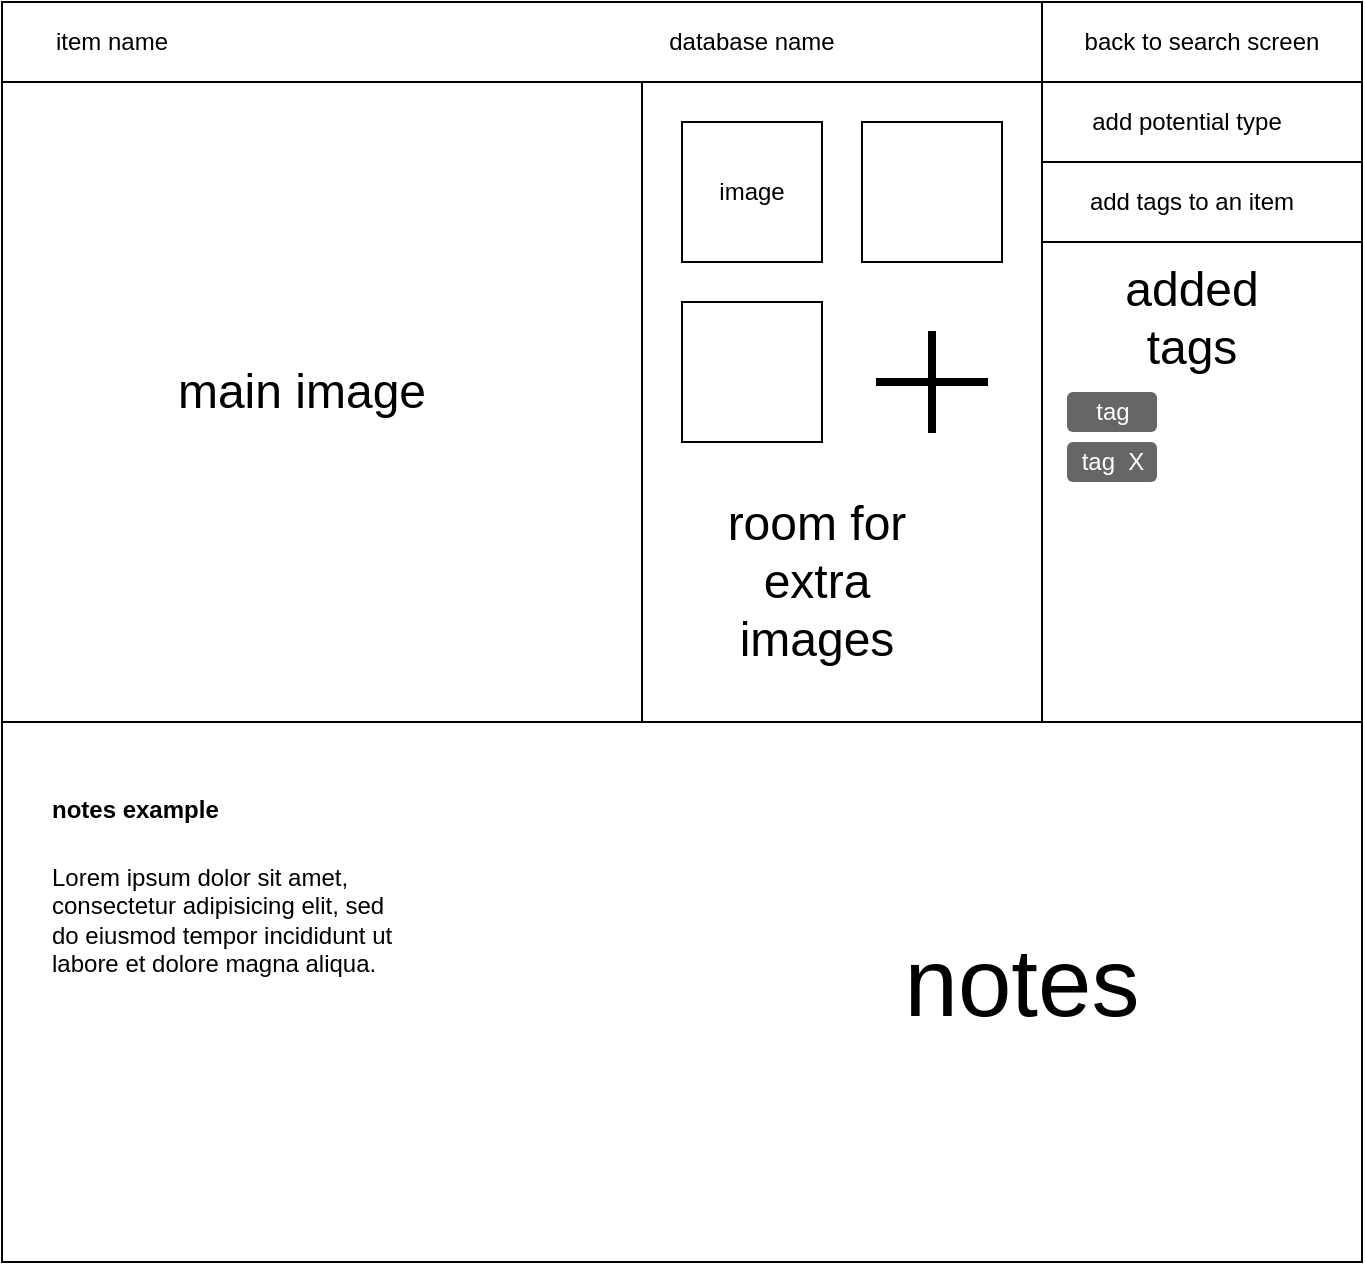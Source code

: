 <mxfile version="11.3.1" type="github" pages="1"><diagram id="P8woWia77Vzju5IPhVWk" name="Page-1"><mxGraphModel dx="928" dy="600" grid="1" gridSize="10" guides="1" tooltips="1" connect="1" arrows="1" fold="1" page="1" pageScale="1" pageWidth="850" pageHeight="1100" math="0" shadow="0"><root><mxCell id="0"/><mxCell id="1" parent="0"/><mxCell id="tM5znT3bT4aexkzBI2gH-1" value="" style="rounded=0;whiteSpace=wrap;html=1;" parent="1" vertex="1"><mxGeometry x="80" y="80" width="320" height="320" as="geometry"/></mxCell><mxCell id="tM5znT3bT4aexkzBI2gH-2" value="" style="rounded=0;whiteSpace=wrap;html=1;" parent="1" vertex="1"><mxGeometry x="400" y="80" width="200" height="320" as="geometry"/></mxCell><mxCell id="tM5znT3bT4aexkzBI2gH-3" value="" style="rounded=0;whiteSpace=wrap;html=1;" parent="1" vertex="1"><mxGeometry x="80" y="40" width="520" height="40" as="geometry"/></mxCell><mxCell id="tM5znT3bT4aexkzBI2gH-5" value="" style="rounded=0;whiteSpace=wrap;html=1;" parent="1" vertex="1"><mxGeometry x="600" y="160" width="160" height="240" as="geometry"/></mxCell><mxCell id="tM5znT3bT4aexkzBI2gH-6" value="&lt;font style=&quot;font-size: 24px&quot;&gt;main image&lt;/font&gt;" style="text;html=1;strokeColor=none;fillColor=none;align=center;verticalAlign=middle;whiteSpace=wrap;rounded=0;" parent="1" vertex="1"><mxGeometry x="120" y="140" width="220" height="190" as="geometry"/></mxCell><mxCell id="tM5znT3bT4aexkzBI2gH-8" value="" style="whiteSpace=wrap;html=1;aspect=fixed;" parent="1" vertex="1"><mxGeometry x="420" y="100" width="70" height="70" as="geometry"/></mxCell><mxCell id="tM5znT3bT4aexkzBI2gH-9" value="" style="whiteSpace=wrap;html=1;aspect=fixed;" parent="1" vertex="1"><mxGeometry x="420" y="190" width="70" height="70" as="geometry"/></mxCell><mxCell id="tM5znT3bT4aexkzBI2gH-10" value="" style="whiteSpace=wrap;html=1;aspect=fixed;" parent="1" vertex="1"><mxGeometry x="510" y="100" width="70" height="70" as="geometry"/></mxCell><mxCell id="tM5znT3bT4aexkzBI2gH-11" value="image" style="text;html=1;strokeColor=none;fillColor=none;align=center;verticalAlign=middle;whiteSpace=wrap;rounded=0;" parent="1" vertex="1"><mxGeometry x="435" y="125" width="40" height="20" as="geometry"/></mxCell><mxCell id="tM5znT3bT4aexkzBI2gH-13" value="&lt;font style=&quot;font-size: 24px&quot;&gt;room for extra images&lt;/font&gt;" style="text;html=1;strokeColor=none;fillColor=none;align=center;verticalAlign=middle;whiteSpace=wrap;rounded=0;" parent="1" vertex="1"><mxGeometry x="430" y="290" width="115" height="80" as="geometry"/></mxCell><mxCell id="tM5znT3bT4aexkzBI2gH-14" value="" style="rounded=0;whiteSpace=wrap;html=1;" parent="1" vertex="1"><mxGeometry x="80" y="400" width="680" height="270" as="geometry"/></mxCell><mxCell id="tM5znT3bT4aexkzBI2gH-17" value="&lt;font style=&quot;font-size: 24px&quot;&gt;added tags&lt;/font&gt;" style="text;html=1;strokeColor=none;fillColor=none;align=center;verticalAlign=middle;whiteSpace=wrap;rounded=0;" parent="1" vertex="1"><mxGeometry x="635" y="170" width="80" height="55" as="geometry"/></mxCell><mxCell id="tM5znT3bT4aexkzBI2gH-18" value="&lt;font style=&quot;font-size: 48px&quot;&gt;notes&lt;/font&gt;" style="text;html=1;strokeColor=none;fillColor=none;align=center;verticalAlign=middle;whiteSpace=wrap;rounded=0;" parent="1" vertex="1"><mxGeometry x="490" y="460" width="200" height="140" as="geometry"/></mxCell><mxCell id="tM5znT3bT4aexkzBI2gH-19" value="" style="rounded=0;whiteSpace=wrap;html=1;" parent="1" vertex="1"><mxGeometry x="600" y="40" width="160" height="40" as="geometry"/></mxCell><mxCell id="tM5znT3bT4aexkzBI2gH-20" value="back to search screen" style="text;html=1;strokeColor=none;fillColor=none;align=center;verticalAlign=middle;whiteSpace=wrap;rounded=0;" parent="1" vertex="1"><mxGeometry x="610" y="50" width="140" height="20" as="geometry"/></mxCell><mxCell id="tM5znT3bT4aexkzBI2gH-22" value="database name" style="text;html=1;strokeColor=none;fillColor=none;align=center;verticalAlign=middle;whiteSpace=wrap;rounded=0;" parent="1" vertex="1"><mxGeometry x="400" y="50" width="110" height="20" as="geometry"/></mxCell><mxCell id="tM5znT3bT4aexkzBI2gH-23" value="" style="rounded=0;whiteSpace=wrap;html=1;" parent="1" vertex="1"><mxGeometry x="600" y="120" width="160" height="40" as="geometry"/></mxCell><mxCell id="tM5znT3bT4aexkzBI2gH-24" value="&lt;h1&gt;&lt;font style=&quot;font-size: 12px&quot;&gt;notes example&lt;/font&gt;&lt;br&gt;&lt;/h1&gt;&lt;p&gt;Lorem ipsum dolor sit amet, consectetur adipisicing elit, sed do eiusmod tempor incididunt ut labore et dolore magna aliqua.&lt;/p&gt;" style="text;html=1;strokeColor=none;fillColor=none;spacing=5;spacingTop=-20;whiteSpace=wrap;overflow=hidden;rounded=0;" parent="1" vertex="1"><mxGeometry x="100" y="420" width="190" height="120" as="geometry"/></mxCell><mxCell id="tM5znT3bT4aexkzBI2gH-25" value="add tags to an item" style="text;html=1;strokeColor=none;fillColor=none;align=center;verticalAlign=middle;whiteSpace=wrap;rounded=0;" parent="1" vertex="1"><mxGeometry x="610" y="130" width="130" height="20" as="geometry"/></mxCell><mxCell id="tM5znT3bT4aexkzBI2gH-26" value="item name" style="text;html=1;strokeColor=none;fillColor=none;align=center;verticalAlign=middle;whiteSpace=wrap;rounded=0;" parent="1" vertex="1"><mxGeometry x="90" y="50" width="90" height="20" as="geometry"/></mxCell><mxCell id="tM5znT3bT4aexkzBI2gH-28" value="" style="rounded=0;whiteSpace=wrap;html=1;" parent="1" vertex="1"><mxGeometry x="600" y="80" width="160" height="40" as="geometry"/></mxCell><mxCell id="tM5znT3bT4aexkzBI2gH-31" value="" style="shape=cross;whiteSpace=wrap;html=1;strokeColor=#000000;fillColor=#000000;size=0.06;" parent="1" vertex="1"><mxGeometry x="517.5" y="205" width="55" height="50" as="geometry"/></mxCell><mxCell id="tM5znT3bT4aexkzBI2gH-34" value="add potential type" style="text;html=1;strokeColor=none;fillColor=none;align=center;verticalAlign=middle;whiteSpace=wrap;rounded=0;" parent="1" vertex="1"><mxGeometry x="610" y="90" width="125" height="20" as="geometry"/></mxCell><mxCell id="SznpG3bf19AfRC_Vtpz4-1" value="tag" style="rounded=1;whiteSpace=wrap;html=1;fillColor=#666666;strokeColor=none;fontColor=#FFFFFF;" vertex="1" parent="1"><mxGeometry x="612.5" y="235" width="45" height="20" as="geometry"/></mxCell><mxCell id="SznpG3bf19AfRC_Vtpz4-4" value="tag&amp;nbsp; X" style="rounded=1;whiteSpace=wrap;html=1;fillColor=#666666;strokeColor=none;fontColor=#FFFFFF;" vertex="1" parent="1"><mxGeometry x="612.5" y="260" width="45" height="20" as="geometry"/></mxCell></root></mxGraphModel></diagram></mxfile>